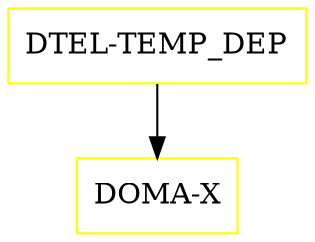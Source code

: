 digraph G {
  "DTEL-TEMP_DEP" [shape=box,color=yellow];
  "DOMA-X" [shape=box,color=yellow,URL="./DOMA_X.html"];
  "DTEL-TEMP_DEP" -> "DOMA-X";
}
